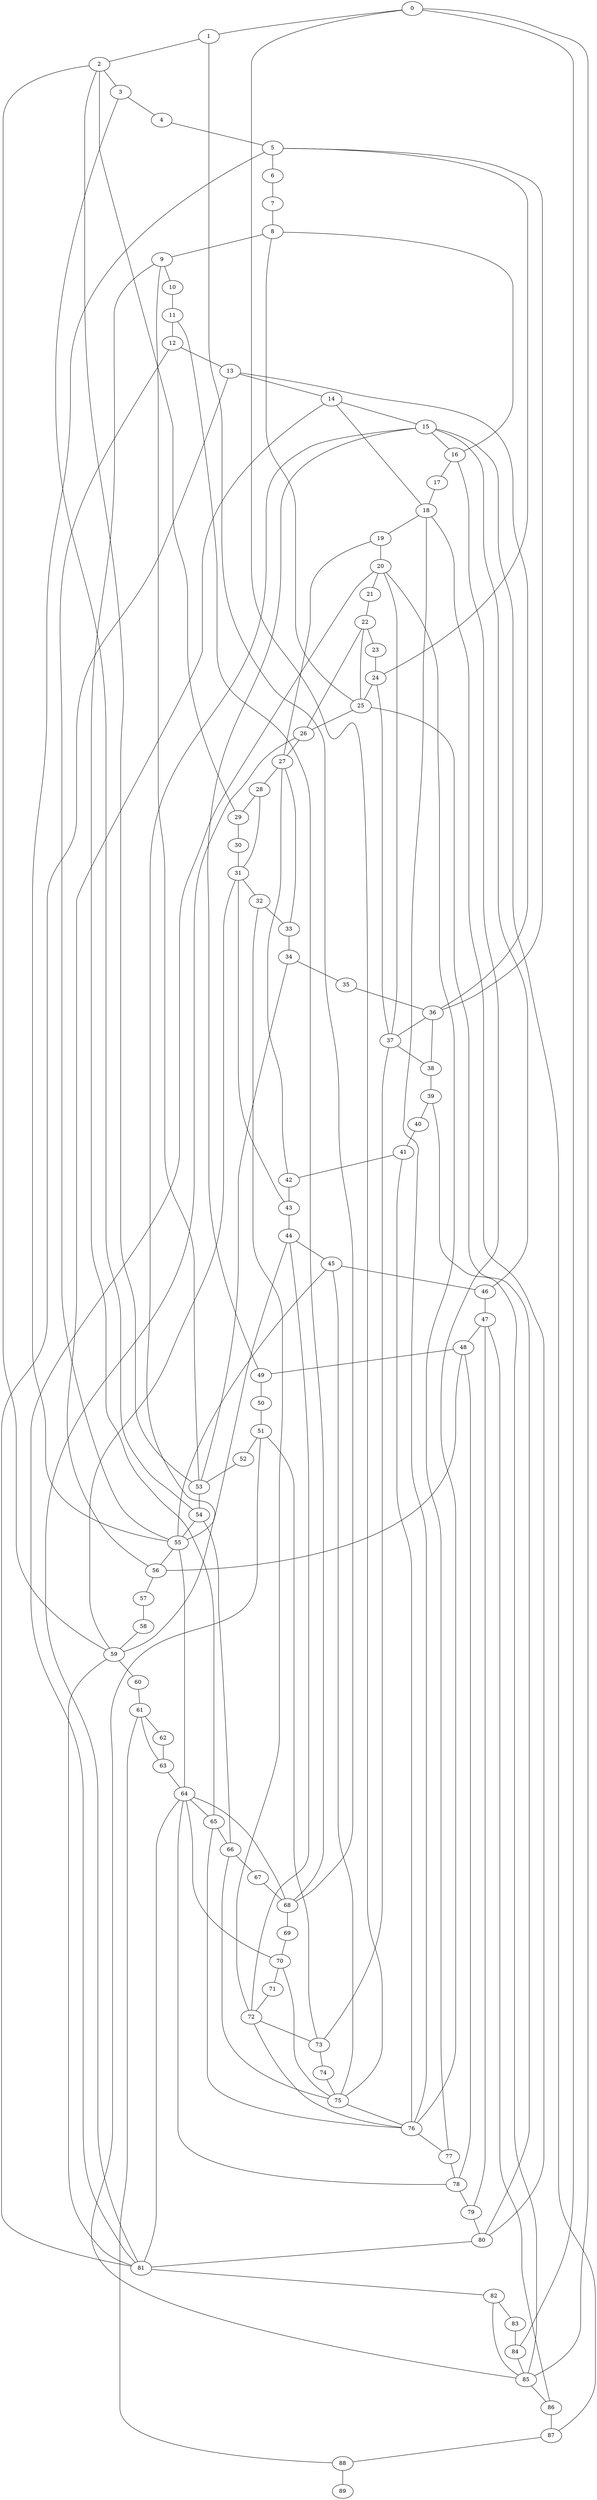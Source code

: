 
graph graphname {
    0 -- 1
0 -- 84
0 -- 85
0 -- 75
1 -- 2
1 -- 68
2 -- 3
2 -- 29
2 -- 59
2 -- 53
3 -- 4
3 -- 54
4 -- 5
5 -- 6
5 -- 36
5 -- 24
5 -- 55
6 -- 7
7 -- 8
8 -- 9
8 -- 25
8 -- 16
9 -- 10
9 -- 65
9 -- 53
10 -- 11
11 -- 12
11 -- 68
12 -- 13
12 -- 55
13 -- 14
13 -- 36
13 -- 81
14 -- 15
14 -- 18
14 -- 56
15 -- 16
15 -- 49
15 -- 46
15 -- 87
15 -- 59
16 -- 17
16 -- 76
17 -- 18
18 -- 19
18 -- 76
18 -- 80
19 -- 20
19 -- 27
20 -- 21
20 -- 77
20 -- 81
20 -- 37
21 -- 22
22 -- 23
22 -- 26
22 -- 25
23 -- 24
24 -- 25
24 -- 37
25 -- 26
25 -- 80
26 -- 27
26 -- 81
27 -- 28
27 -- 42
27 -- 33
28 -- 29
28 -- 31
29 -- 30
30 -- 31
31 -- 32
31 -- 43
31 -- 59
32 -- 33
32 -- 72
33 -- 34
34 -- 35
34 -- 53
35 -- 36
36 -- 37
36 -- 38
37 -- 38
37 -- 73
38 -- 39
39 -- 40
39 -- 85
40 -- 41
41 -- 42
41 -- 76
42 -- 43
43 -- 44
44 -- 45
44 -- 72
44 -- 55
45 -- 46
45 -- 75
45 -- 55
46 -- 47
47 -- 48
47 -- 79
47 -- 86
48 -- 49
48 -- 56
48 -- 78
49 -- 50
50 -- 51
51 -- 52
51 -- 85
51 -- 73
52 -- 53
53 -- 54
54 -- 55
54 -- 66
55 -- 56
55 -- 64
56 -- 57
57 -- 58
58 -- 59
59 -- 60
59 -- 81
60 -- 61
61 -- 62
61 -- 88
61 -- 63
62 -- 63
63 -- 64
64 -- 65
64 -- 78
64 -- 70
64 -- 81
64 -- 68
65 -- 66
65 -- 76
66 -- 67
66 -- 75
67 -- 68
68 -- 69
69 -- 70
70 -- 71
70 -- 75
71 -- 72
72 -- 73
72 -- 76
73 -- 74
74 -- 75
75 -- 76
76 -- 77
77 -- 78
78 -- 79
79 -- 80
80 -- 81
81 -- 82
82 -- 83
82 -- 85
83 -- 84
84 -- 85
85 -- 86
86 -- 87
87 -- 88
88 -- 89

}
